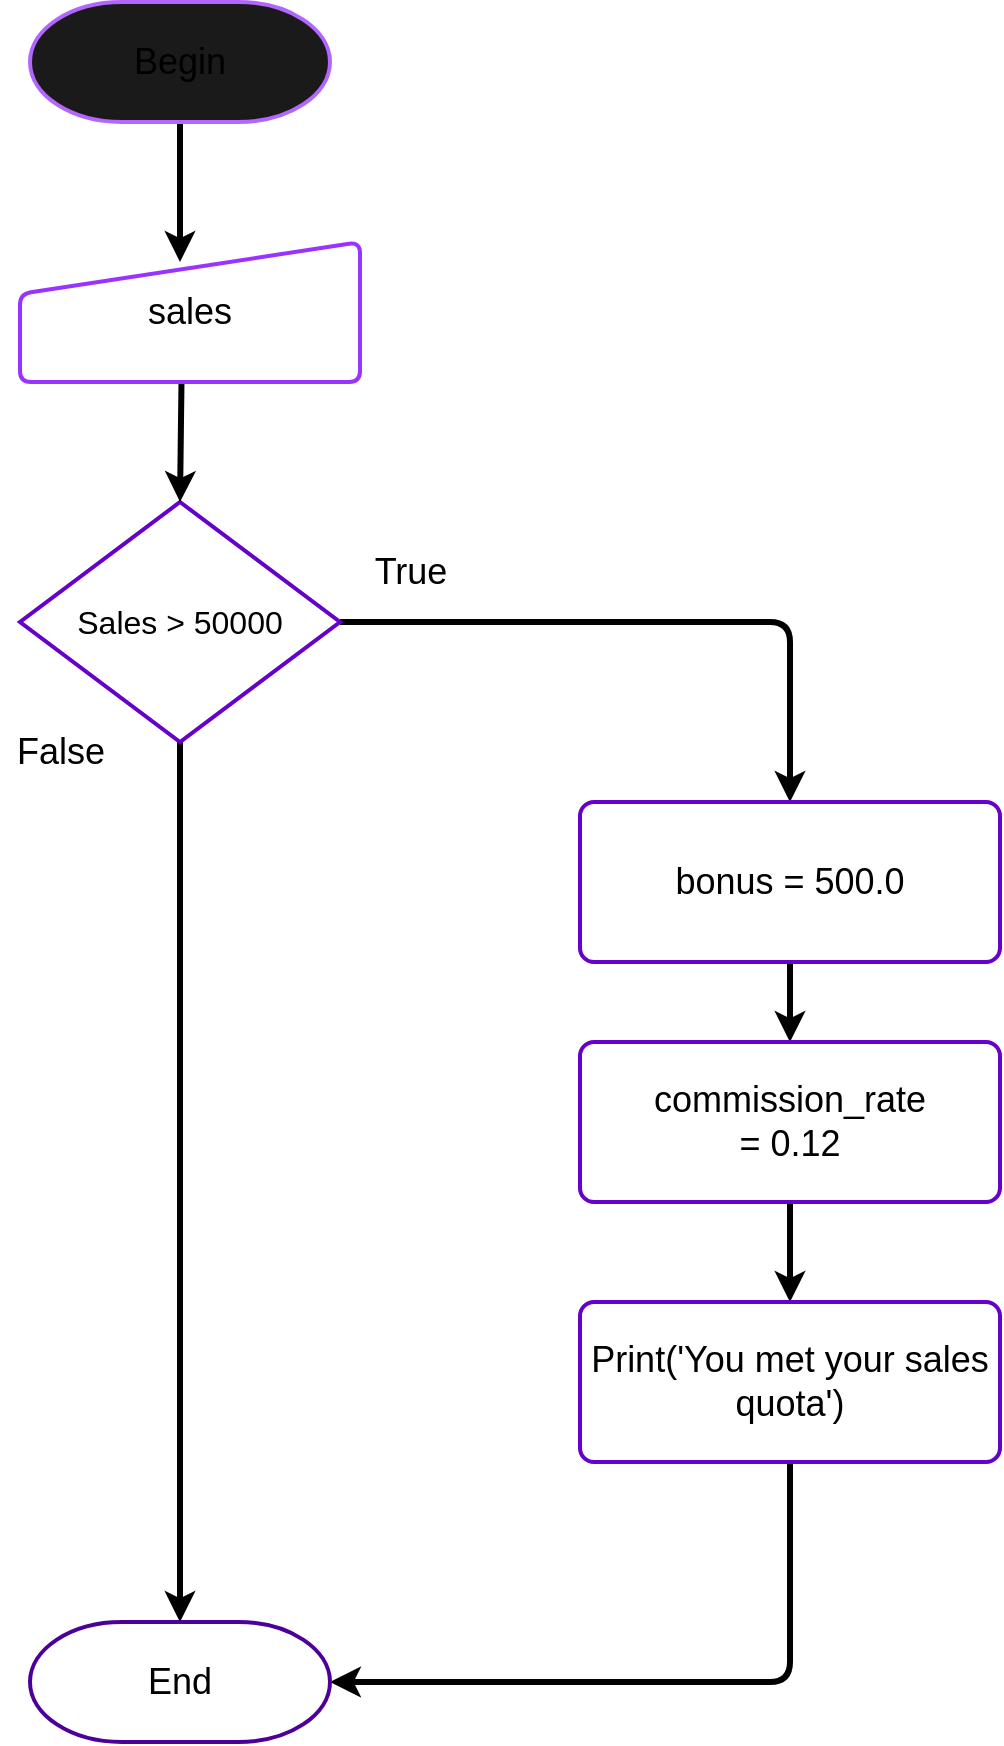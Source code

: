<mxfile>
    <diagram id="ZcfbStygPeioa6tk02Y2" name="Page-1">
        <mxGraphModel dx="932" dy="658" grid="1" gridSize="10" guides="1" tooltips="1" connect="1" arrows="1" fold="1" page="1" pageScale="1" pageWidth="850" pageHeight="1100" math="0" shadow="0">
            <root>
                <mxCell id="0"/>
                <mxCell id="1" parent="0"/>
                <mxCell id="18" style="edgeStyle=none;html=1;exitX=0.5;exitY=1;exitDx=0;exitDy=0;exitPerimeter=0;fontSize=18;strokeWidth=3;" edge="1" parent="1" source="2">
                    <mxGeometry relative="1" as="geometry">
                        <mxPoint x="280" y="170" as="targetPoint"/>
                    </mxGeometry>
                </mxCell>
                <mxCell id="2" value="&lt;font style=&quot;font-size: 18px&quot;&gt;Begin&lt;/font&gt;" style="strokeWidth=2;html=1;shape=mxgraph.flowchart.terminator;whiteSpace=wrap;fillColor=#1A1A1A;strokeColor=#B266FF;" vertex="1" parent="1">
                    <mxGeometry x="205" y="40" width="150" height="60" as="geometry"/>
                </mxCell>
                <mxCell id="9" style="edgeStyle=none;html=1;exitX=0.5;exitY=1;exitDx=0;exitDy=0;exitPerimeter=0;entryX=0.5;entryY=0;entryDx=0;entryDy=0;entryPerimeter=0;fontSize=18;strokeWidth=3;" edge="1" parent="1" source="3" target="7">
                    <mxGeometry relative="1" as="geometry"/>
                </mxCell>
                <mxCell id="12" style="edgeStyle=none;html=1;exitX=1;exitY=0.5;exitDx=0;exitDy=0;exitPerimeter=0;entryX=0.5;entryY=0;entryDx=0;entryDy=0;fontSize=18;strokeWidth=3;" edge="1" parent="1" source="3" target="4">
                    <mxGeometry relative="1" as="geometry">
                        <Array as="points">
                            <mxPoint x="585" y="350"/>
                        </Array>
                    </mxGeometry>
                </mxCell>
                <mxCell id="3" value="&lt;font size=&quot;3&quot;&gt;Sales &amp;gt; 50000&lt;/font&gt;" style="strokeWidth=2;html=1;shape=mxgraph.flowchart.decision;whiteSpace=wrap;strokeColor=#6600CC;" vertex="1" parent="1">
                    <mxGeometry x="200" y="290" width="160" height="120" as="geometry"/>
                </mxCell>
                <mxCell id="13" style="edgeStyle=none;html=1;exitX=0.5;exitY=1;exitDx=0;exitDy=0;entryX=0.5;entryY=0;entryDx=0;entryDy=0;fontSize=18;strokeWidth=3;" edge="1" parent="1" source="4" target="5">
                    <mxGeometry relative="1" as="geometry"/>
                </mxCell>
                <mxCell id="4" value="bonus = 500.0" style="rounded=1;whiteSpace=wrap;html=1;absoluteArcSize=1;arcSize=14;strokeWidth=2;fontSize=18;strokeColor=#6600CC;" vertex="1" parent="1">
                    <mxGeometry x="480" y="440" width="210" height="80" as="geometry"/>
                </mxCell>
                <mxCell id="14" style="edgeStyle=none;html=1;exitX=0.5;exitY=1;exitDx=0;exitDy=0;entryX=0.5;entryY=0;entryDx=0;entryDy=0;fontSize=18;strokeWidth=3;" edge="1" parent="1" source="5" target="6">
                    <mxGeometry relative="1" as="geometry"/>
                </mxCell>
                <mxCell id="5" value="commission_rate&lt;br&gt;= 0.12" style="rounded=1;whiteSpace=wrap;html=1;absoluteArcSize=1;arcSize=14;strokeWidth=2;fontSize=18;strokeColor=#6600CC;" vertex="1" parent="1">
                    <mxGeometry x="480" y="560" width="210" height="80" as="geometry"/>
                </mxCell>
                <mxCell id="15" style="edgeStyle=none;html=1;exitX=0.5;exitY=1;exitDx=0;exitDy=0;fontSize=18;entryX=1;entryY=0.5;entryDx=0;entryDy=0;entryPerimeter=0;strokeWidth=3;" edge="1" parent="1" source="6" target="7">
                    <mxGeometry relative="1" as="geometry">
                        <mxPoint x="500" y="850" as="targetPoint"/>
                        <Array as="points">
                            <mxPoint x="585" y="880"/>
                        </Array>
                    </mxGeometry>
                </mxCell>
                <mxCell id="6" value="Print('You met your sales quota')" style="rounded=1;whiteSpace=wrap;html=1;absoluteArcSize=1;arcSize=14;strokeWidth=2;fontSize=18;strokeColor=#6600CC;" vertex="1" parent="1">
                    <mxGeometry x="480" y="690" width="210" height="80" as="geometry"/>
                </mxCell>
                <mxCell id="7" value="&lt;font style=&quot;font-size: 18px&quot;&gt;End&lt;/font&gt;" style="strokeWidth=2;html=1;shape=mxgraph.flowchart.terminator;whiteSpace=wrap;strokeColor=#4C0099;" vertex="1" parent="1">
                    <mxGeometry x="205" y="850" width="150" height="60" as="geometry"/>
                </mxCell>
                <mxCell id="10" value="True" style="text;html=1;resizable=0;autosize=1;align=center;verticalAlign=middle;points=[];fillColor=none;strokeColor=none;rounded=0;fontSize=18;" vertex="1" parent="1">
                    <mxGeometry x="370" y="310" width="50" height="30" as="geometry"/>
                </mxCell>
                <mxCell id="16" value="False" style="text;html=1;resizable=0;autosize=1;align=center;verticalAlign=middle;points=[];fillColor=none;strokeColor=none;rounded=0;fontSize=18;" vertex="1" parent="1">
                    <mxGeometry x="190" y="400" width="60" height="30" as="geometry"/>
                </mxCell>
                <mxCell id="21" style="edgeStyle=none;html=1;exitX=0.475;exitY=0.993;exitDx=0;exitDy=0;entryX=0.5;entryY=0;entryDx=0;entryDy=0;entryPerimeter=0;fontSize=18;exitPerimeter=0;strokeWidth=3;" edge="1" parent="1" source="17" target="3">
                    <mxGeometry relative="1" as="geometry"/>
                </mxCell>
                <mxCell id="17" value="sales" style="html=1;strokeWidth=2;shape=manualInput;whiteSpace=wrap;rounded=1;size=26;arcSize=11;fontSize=18;strokeColor=#9933FF;" vertex="1" parent="1">
                    <mxGeometry x="200" y="160" width="170" height="70" as="geometry"/>
                </mxCell>
            </root>
        </mxGraphModel>
    </diagram>
</mxfile>